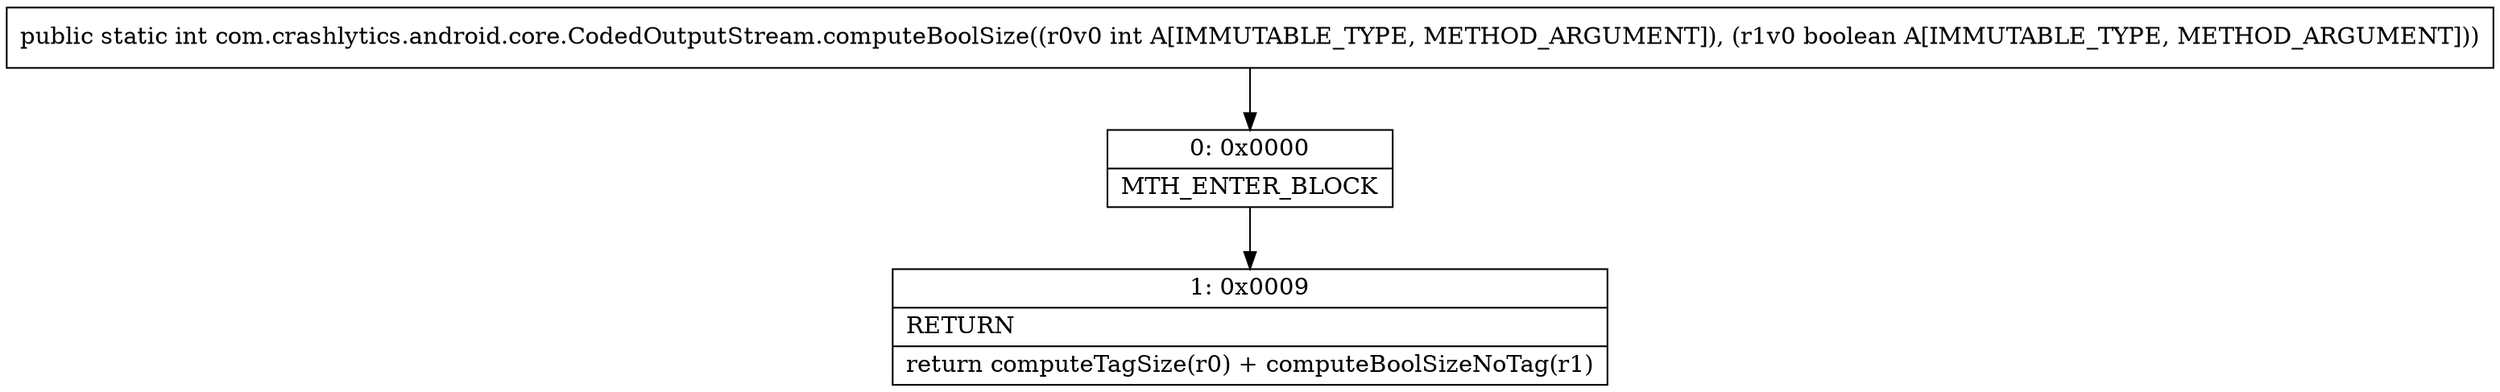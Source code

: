 digraph "CFG forcom.crashlytics.android.core.CodedOutputStream.computeBoolSize(IZ)I" {
Node_0 [shape=record,label="{0\:\ 0x0000|MTH_ENTER_BLOCK\l}"];
Node_1 [shape=record,label="{1\:\ 0x0009|RETURN\l|return computeTagSize(r0) + computeBoolSizeNoTag(r1)\l}"];
MethodNode[shape=record,label="{public static int com.crashlytics.android.core.CodedOutputStream.computeBoolSize((r0v0 int A[IMMUTABLE_TYPE, METHOD_ARGUMENT]), (r1v0 boolean A[IMMUTABLE_TYPE, METHOD_ARGUMENT])) }"];
MethodNode -> Node_0;
Node_0 -> Node_1;
}

